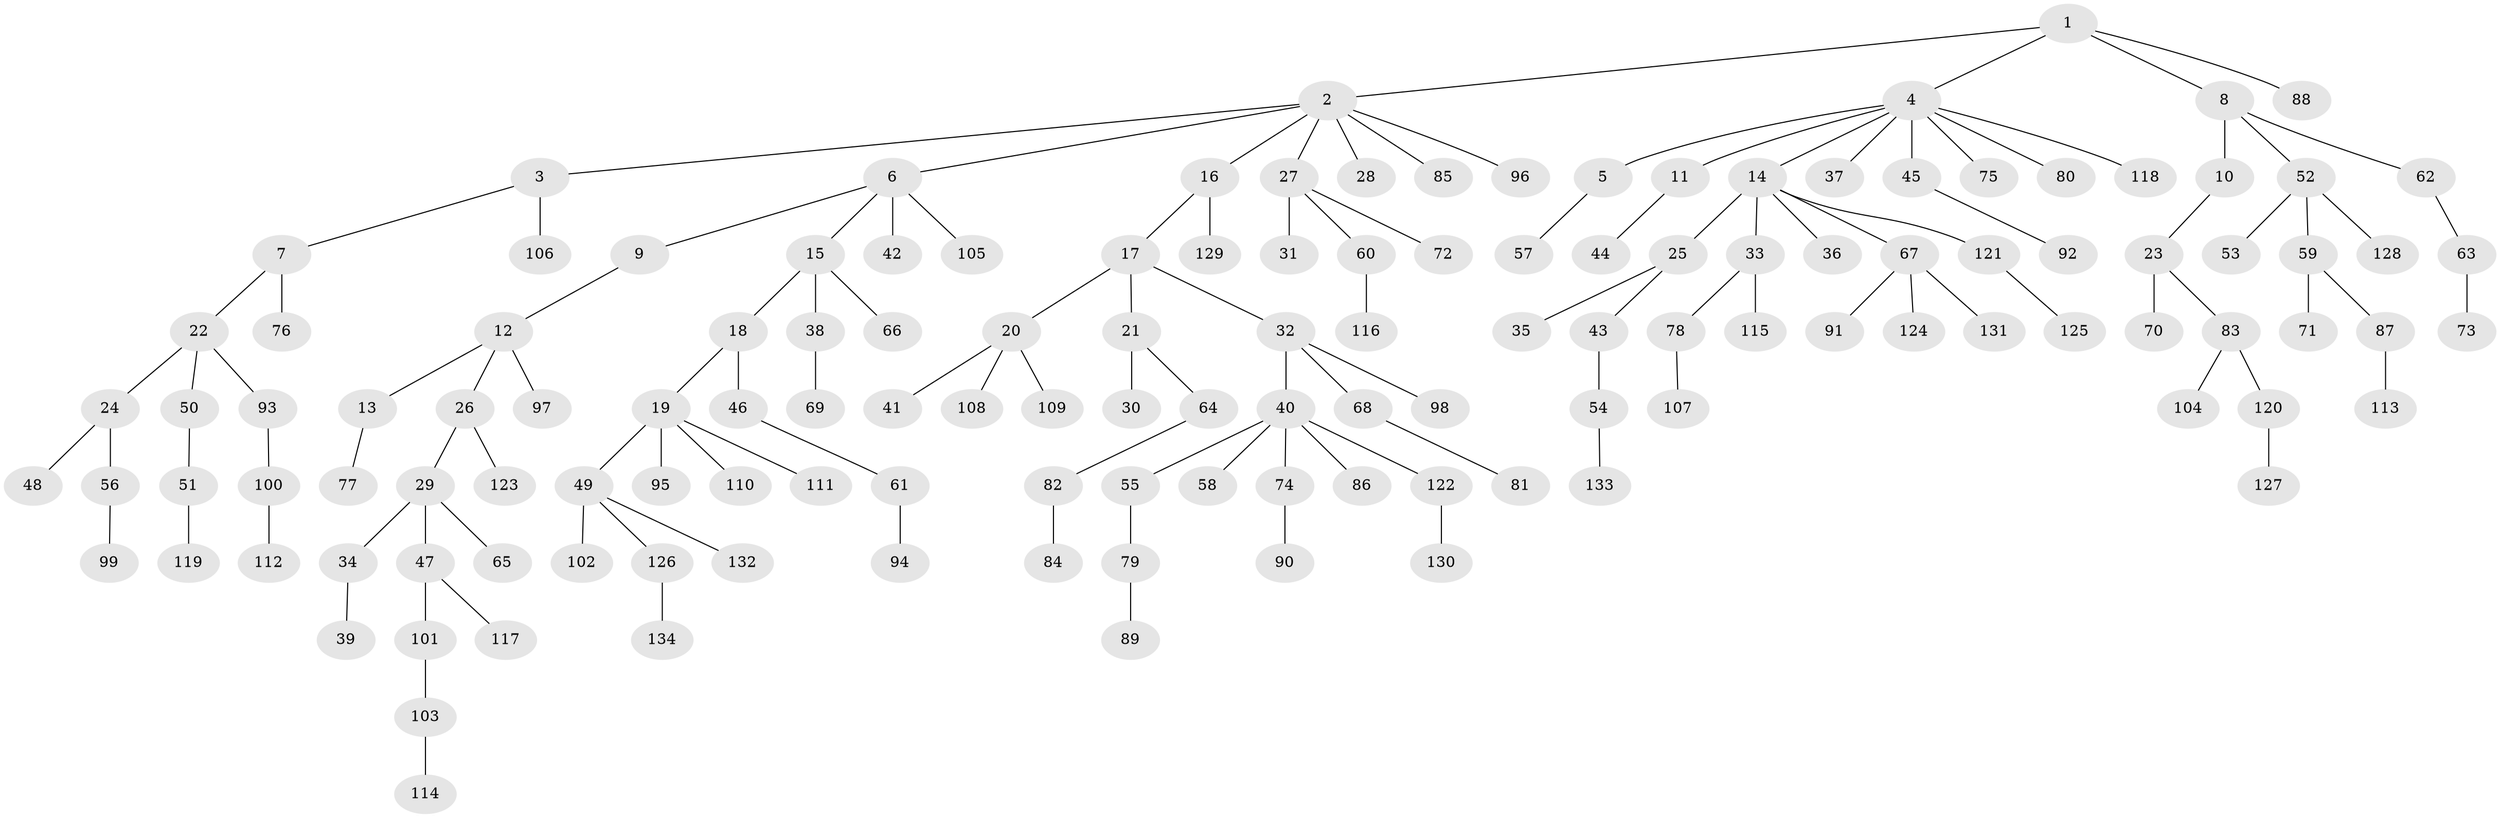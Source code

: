 // coarse degree distribution, {6: 0.020833333333333332, 7: 0.020833333333333332, 2: 0.25, 9: 0.010416666666666666, 1: 0.53125, 4: 0.041666666666666664, 5: 0.020833333333333332, 3: 0.10416666666666667}
// Generated by graph-tools (version 1.1) at 2025/52/02/27/25 19:52:12]
// undirected, 134 vertices, 133 edges
graph export_dot {
graph [start="1"]
  node [color=gray90,style=filled];
  1;
  2;
  3;
  4;
  5;
  6;
  7;
  8;
  9;
  10;
  11;
  12;
  13;
  14;
  15;
  16;
  17;
  18;
  19;
  20;
  21;
  22;
  23;
  24;
  25;
  26;
  27;
  28;
  29;
  30;
  31;
  32;
  33;
  34;
  35;
  36;
  37;
  38;
  39;
  40;
  41;
  42;
  43;
  44;
  45;
  46;
  47;
  48;
  49;
  50;
  51;
  52;
  53;
  54;
  55;
  56;
  57;
  58;
  59;
  60;
  61;
  62;
  63;
  64;
  65;
  66;
  67;
  68;
  69;
  70;
  71;
  72;
  73;
  74;
  75;
  76;
  77;
  78;
  79;
  80;
  81;
  82;
  83;
  84;
  85;
  86;
  87;
  88;
  89;
  90;
  91;
  92;
  93;
  94;
  95;
  96;
  97;
  98;
  99;
  100;
  101;
  102;
  103;
  104;
  105;
  106;
  107;
  108;
  109;
  110;
  111;
  112;
  113;
  114;
  115;
  116;
  117;
  118;
  119;
  120;
  121;
  122;
  123;
  124;
  125;
  126;
  127;
  128;
  129;
  130;
  131;
  132;
  133;
  134;
  1 -- 2;
  1 -- 4;
  1 -- 8;
  1 -- 88;
  2 -- 3;
  2 -- 6;
  2 -- 16;
  2 -- 27;
  2 -- 28;
  2 -- 85;
  2 -- 96;
  3 -- 7;
  3 -- 106;
  4 -- 5;
  4 -- 11;
  4 -- 14;
  4 -- 37;
  4 -- 45;
  4 -- 75;
  4 -- 80;
  4 -- 118;
  5 -- 57;
  6 -- 9;
  6 -- 15;
  6 -- 42;
  6 -- 105;
  7 -- 22;
  7 -- 76;
  8 -- 10;
  8 -- 52;
  8 -- 62;
  9 -- 12;
  10 -- 23;
  11 -- 44;
  12 -- 13;
  12 -- 26;
  12 -- 97;
  13 -- 77;
  14 -- 25;
  14 -- 33;
  14 -- 36;
  14 -- 67;
  14 -- 121;
  15 -- 18;
  15 -- 38;
  15 -- 66;
  16 -- 17;
  16 -- 129;
  17 -- 20;
  17 -- 21;
  17 -- 32;
  18 -- 19;
  18 -- 46;
  19 -- 49;
  19 -- 95;
  19 -- 110;
  19 -- 111;
  20 -- 41;
  20 -- 108;
  20 -- 109;
  21 -- 30;
  21 -- 64;
  22 -- 24;
  22 -- 50;
  22 -- 93;
  23 -- 70;
  23 -- 83;
  24 -- 48;
  24 -- 56;
  25 -- 35;
  25 -- 43;
  26 -- 29;
  26 -- 123;
  27 -- 31;
  27 -- 60;
  27 -- 72;
  29 -- 34;
  29 -- 47;
  29 -- 65;
  32 -- 40;
  32 -- 68;
  32 -- 98;
  33 -- 78;
  33 -- 115;
  34 -- 39;
  38 -- 69;
  40 -- 55;
  40 -- 58;
  40 -- 74;
  40 -- 86;
  40 -- 122;
  43 -- 54;
  45 -- 92;
  46 -- 61;
  47 -- 101;
  47 -- 117;
  49 -- 102;
  49 -- 126;
  49 -- 132;
  50 -- 51;
  51 -- 119;
  52 -- 53;
  52 -- 59;
  52 -- 128;
  54 -- 133;
  55 -- 79;
  56 -- 99;
  59 -- 71;
  59 -- 87;
  60 -- 116;
  61 -- 94;
  62 -- 63;
  63 -- 73;
  64 -- 82;
  67 -- 91;
  67 -- 124;
  67 -- 131;
  68 -- 81;
  74 -- 90;
  78 -- 107;
  79 -- 89;
  82 -- 84;
  83 -- 104;
  83 -- 120;
  87 -- 113;
  93 -- 100;
  100 -- 112;
  101 -- 103;
  103 -- 114;
  120 -- 127;
  121 -- 125;
  122 -- 130;
  126 -- 134;
}
